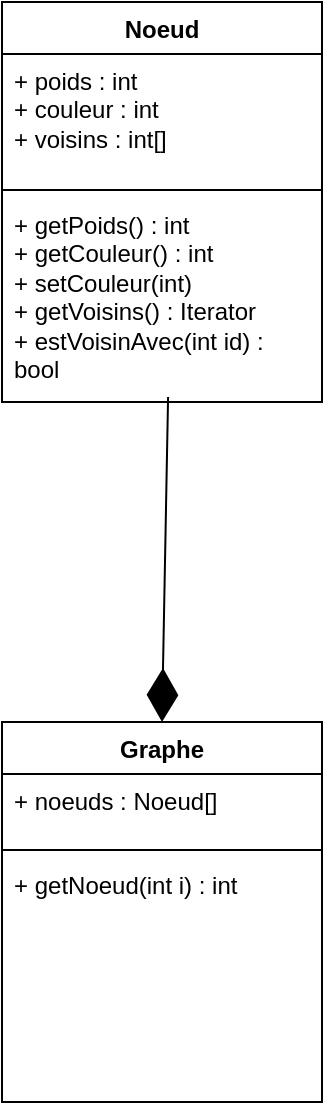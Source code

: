 <mxfile version="24.7.17">
  <diagram name="Page-1" id="-Bz_C3irE40IZ-Bbog5C">
    <mxGraphModel dx="1434" dy="834" grid="1" gridSize="10" guides="1" tooltips="1" connect="1" arrows="1" fold="1" page="1" pageScale="1" pageWidth="827" pageHeight="1169" math="0" shadow="0">
      <root>
        <mxCell id="0" />
        <mxCell id="1" parent="0" />
        <mxCell id="Wc0X7WqIvuorRQR_SFaG-1" value="Graphe" style="swimlane;fontStyle=1;align=center;verticalAlign=top;childLayout=stackLayout;horizontal=1;startSize=26;horizontalStack=0;resizeParent=1;resizeParentMax=0;resizeLast=0;collapsible=1;marginBottom=0;whiteSpace=wrap;html=1;" vertex="1" parent="1">
          <mxGeometry x="140" y="430" width="160" height="190" as="geometry" />
        </mxCell>
        <mxCell id="Wc0X7WqIvuorRQR_SFaG-2" value="+ noeuds : Noeud[]" style="text;strokeColor=none;fillColor=none;align=left;verticalAlign=top;spacingLeft=4;spacingRight=4;overflow=hidden;rotatable=0;points=[[0,0.5],[1,0.5]];portConstraint=eastwest;whiteSpace=wrap;html=1;" vertex="1" parent="Wc0X7WqIvuorRQR_SFaG-1">
          <mxGeometry y="26" width="160" height="34" as="geometry" />
        </mxCell>
        <mxCell id="Wc0X7WqIvuorRQR_SFaG-3" value="" style="line;strokeWidth=1;fillColor=none;align=left;verticalAlign=middle;spacingTop=-1;spacingLeft=3;spacingRight=3;rotatable=0;labelPosition=right;points=[];portConstraint=eastwest;strokeColor=inherit;" vertex="1" parent="Wc0X7WqIvuorRQR_SFaG-1">
          <mxGeometry y="60" width="160" height="8" as="geometry" />
        </mxCell>
        <mxCell id="Wc0X7WqIvuorRQR_SFaG-4" value="+ getNoeud(int i) : int" style="text;strokeColor=none;fillColor=none;align=left;verticalAlign=top;spacingLeft=4;spacingRight=4;overflow=hidden;rotatable=0;points=[[0,0.5],[1,0.5]];portConstraint=eastwest;whiteSpace=wrap;html=1;" vertex="1" parent="Wc0X7WqIvuorRQR_SFaG-1">
          <mxGeometry y="68" width="160" height="122" as="geometry" />
        </mxCell>
        <mxCell id="Wc0X7WqIvuorRQR_SFaG-5" value="Noeud" style="swimlane;fontStyle=1;align=center;verticalAlign=top;childLayout=stackLayout;horizontal=1;startSize=26;horizontalStack=0;resizeParent=1;resizeParentMax=0;resizeLast=0;collapsible=1;marginBottom=0;whiteSpace=wrap;html=1;" vertex="1" parent="1">
          <mxGeometry x="140" y="70" width="160" height="200" as="geometry" />
        </mxCell>
        <mxCell id="Wc0X7WqIvuorRQR_SFaG-6" value="+ poids : int&lt;div&gt;+ couleur : int&lt;br&gt;&lt;div&gt;+ voisins : int[]&lt;/div&gt;&lt;/div&gt;" style="text;strokeColor=none;fillColor=none;align=left;verticalAlign=top;spacingLeft=4;spacingRight=4;overflow=hidden;rotatable=0;points=[[0,0.5],[1,0.5]];portConstraint=eastwest;whiteSpace=wrap;html=1;" vertex="1" parent="Wc0X7WqIvuorRQR_SFaG-5">
          <mxGeometry y="26" width="160" height="64" as="geometry" />
        </mxCell>
        <mxCell id="Wc0X7WqIvuorRQR_SFaG-7" value="" style="line;strokeWidth=1;fillColor=none;align=left;verticalAlign=middle;spacingTop=-1;spacingLeft=3;spacingRight=3;rotatable=0;labelPosition=right;points=[];portConstraint=eastwest;strokeColor=inherit;" vertex="1" parent="Wc0X7WqIvuorRQR_SFaG-5">
          <mxGeometry y="90" width="160" height="8" as="geometry" />
        </mxCell>
        <mxCell id="Wc0X7WqIvuorRQR_SFaG-8" value="+ getPoids() : int&lt;div&gt;+ getCouleur() : int&lt;/div&gt;&lt;div&gt;+ setCouleur(int)&lt;br&gt;&lt;div&gt;+ getVoisins() : Iterator&lt;/div&gt;&lt;div&gt;+ estVoisinAvec(int id) : bool&lt;/div&gt;&lt;/div&gt;" style="text;strokeColor=none;fillColor=none;align=left;verticalAlign=top;spacingLeft=4;spacingRight=4;overflow=hidden;rotatable=0;points=[[0,0.5],[1,0.5]];portConstraint=eastwest;whiteSpace=wrap;html=1;" vertex="1" parent="Wc0X7WqIvuorRQR_SFaG-5">
          <mxGeometry y="98" width="160" height="102" as="geometry" />
        </mxCell>
        <mxCell id="Wc0X7WqIvuorRQR_SFaG-9" value="" style="endArrow=diamondThin;endFill=1;endSize=24;html=1;rounded=0;entryX=0.5;entryY=0;entryDx=0;entryDy=0;exitX=0.519;exitY=0.976;exitDx=0;exitDy=0;exitPerimeter=0;" edge="1" parent="1" source="Wc0X7WqIvuorRQR_SFaG-8" target="Wc0X7WqIvuorRQR_SFaG-1">
          <mxGeometry width="160" relative="1" as="geometry">
            <mxPoint x="330" y="430" as="sourcePoint" />
            <mxPoint x="490" y="430" as="targetPoint" />
          </mxGeometry>
        </mxCell>
      </root>
    </mxGraphModel>
  </diagram>
</mxfile>
